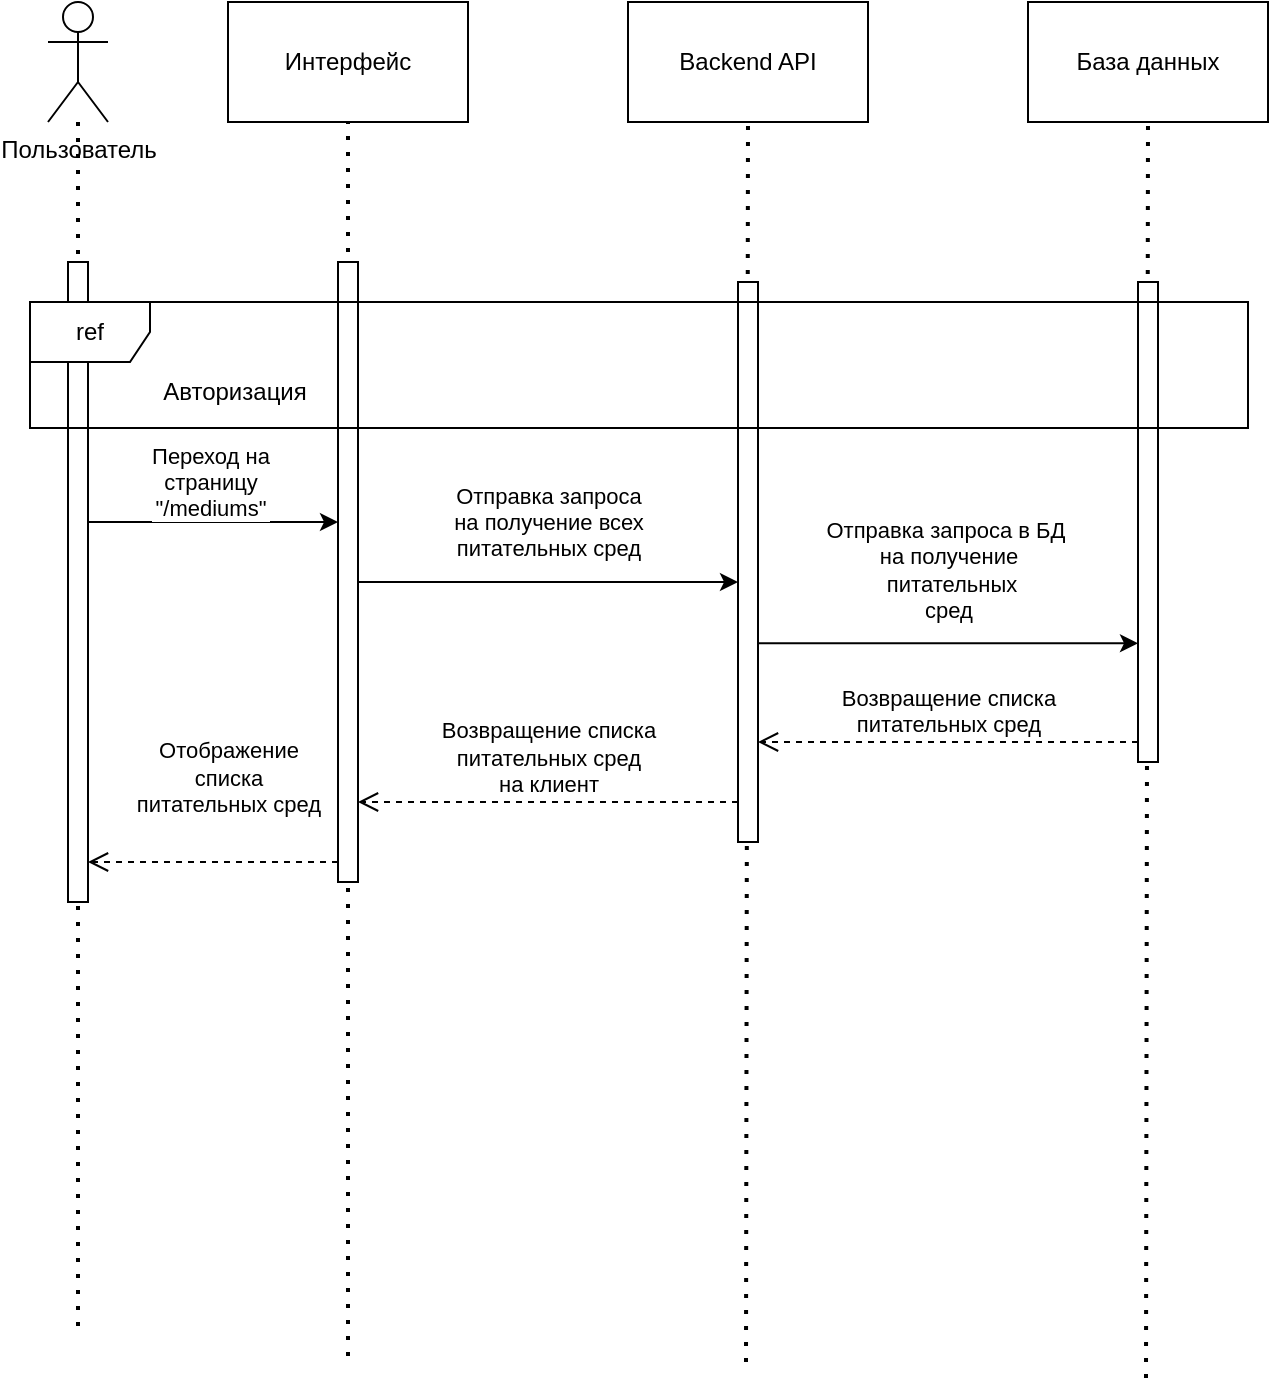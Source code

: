 <mxfile version="22.1.11" type="github">
  <diagram name="Page-1" id="-5RO7jUoHfyZzK78an-b">
    <mxGraphModel dx="1400" dy="738" grid="0" gridSize="10" guides="1" tooltips="1" connect="1" arrows="1" fold="1" page="1" pageScale="1" pageWidth="850" pageHeight="1100" math="0" shadow="0">
      <root>
        <mxCell id="0" />
        <mxCell id="1" parent="0" />
        <mxCell id="GPWMKYdoS_L2ukKcKuUa-1" value="" style="endArrow=none;dashed=1;html=1;dashPattern=1 3;strokeWidth=2;rounded=0;" edge="1" parent="1" source="GPWMKYdoS_L2ukKcKuUa-5">
          <mxGeometry width="50" height="50" relative="1" as="geometry">
            <mxPoint x="220" y="300" as="sourcePoint" />
            <mxPoint x="85" y="687" as="targetPoint" />
          </mxGeometry>
        </mxCell>
        <mxCell id="GPWMKYdoS_L2ukKcKuUa-2" value="" style="endArrow=none;dashed=1;html=1;dashPattern=1 3;strokeWidth=2;rounded=0;entryX=0.5;entryY=1;entryDx=0;entryDy=0;" edge="1" parent="1" target="GPWMKYdoS_L2ukKcKuUa-6">
          <mxGeometry width="50" height="50" relative="1" as="geometry">
            <mxPoint x="220" y="697" as="sourcePoint" />
            <mxPoint x="270" y="250" as="targetPoint" />
          </mxGeometry>
        </mxCell>
        <mxCell id="GPWMKYdoS_L2ukKcKuUa-3" value="" style="endArrow=none;dashed=1;html=1;dashPattern=1 3;strokeWidth=2;rounded=0;entryX=0.5;entryY=1;entryDx=0;entryDy=0;" edge="1" parent="1" target="GPWMKYdoS_L2ukKcKuUa-9">
          <mxGeometry width="50" height="50" relative="1" as="geometry">
            <mxPoint x="419" y="700" as="sourcePoint" />
            <mxPoint x="270" y="250" as="targetPoint" />
          </mxGeometry>
        </mxCell>
        <mxCell id="GPWMKYdoS_L2ukKcKuUa-4" value="" style="endArrow=none;dashed=1;html=1;dashPattern=1 3;strokeWidth=2;rounded=0;entryX=0.5;entryY=1;entryDx=0;entryDy=0;" edge="1" parent="1" target="GPWMKYdoS_L2ukKcKuUa-11">
          <mxGeometry width="50" height="50" relative="1" as="geometry">
            <mxPoint x="619" y="708" as="sourcePoint" />
            <mxPoint x="270" y="250" as="targetPoint" />
          </mxGeometry>
        </mxCell>
        <mxCell id="GPWMKYdoS_L2ukKcKuUa-5" value="Пользователь" style="shape=umlActor;verticalLabelPosition=bottom;verticalAlign=top;html=1;outlineConnect=0;align=center;horizontal=1;labelPosition=center;" vertex="1" parent="1">
          <mxGeometry x="70" y="20" width="30" height="60" as="geometry" />
        </mxCell>
        <mxCell id="GPWMKYdoS_L2ukKcKuUa-6" value="Интерфейс" style="rounded=0;whiteSpace=wrap;html=1;" vertex="1" parent="1">
          <mxGeometry x="160" y="20" width="120" height="60" as="geometry" />
        </mxCell>
        <mxCell id="GPWMKYdoS_L2ukKcKuUa-7" value="" style="html=1;points=[[0,0,0,0,5],[0,1,0,0,-5],[1,0,0,0,5],[1,1,0,0,-5]];perimeter=orthogonalPerimeter;outlineConnect=0;targetShapes=umlLifeline;portConstraint=eastwest;newEdgeStyle={&quot;curved&quot;:0,&quot;rounded&quot;:0};" vertex="1" parent="1">
          <mxGeometry x="80" y="150" width="10" height="320" as="geometry" />
        </mxCell>
        <mxCell id="GPWMKYdoS_L2ukKcKuUa-8" value="" style="html=1;points=[[0,0,0,0,5],[0,1,0,0,-5],[1,0,0,0,5],[1,1,0,0,-5]];perimeter=orthogonalPerimeter;outlineConnect=0;targetShapes=umlLifeline;portConstraint=eastwest;newEdgeStyle={&quot;curved&quot;:0,&quot;rounded&quot;:0};" vertex="1" parent="1">
          <mxGeometry x="215" y="150" width="10" height="310" as="geometry" />
        </mxCell>
        <mxCell id="GPWMKYdoS_L2ukKcKuUa-9" value="Backend API" style="rounded=0;whiteSpace=wrap;html=1;" vertex="1" parent="1">
          <mxGeometry x="360" y="20" width="120" height="60" as="geometry" />
        </mxCell>
        <mxCell id="GPWMKYdoS_L2ukKcKuUa-10" value="" style="html=1;points=[[0,0,0,0,5],[0,1,0,0,-5],[1,0,0,0,5],[1,1,0,0,-5]];perimeter=orthogonalPerimeter;outlineConnect=0;targetShapes=umlLifeline;portConstraint=eastwest;newEdgeStyle={&quot;curved&quot;:0,&quot;rounded&quot;:0};" vertex="1" parent="1">
          <mxGeometry x="415" y="160" width="10" height="280" as="geometry" />
        </mxCell>
        <mxCell id="GPWMKYdoS_L2ukKcKuUa-11" value="База данных" style="rounded=0;whiteSpace=wrap;html=1;" vertex="1" parent="1">
          <mxGeometry x="560" y="20" width="120" height="60" as="geometry" />
        </mxCell>
        <mxCell id="GPWMKYdoS_L2ukKcKuUa-12" value="" style="html=1;points=[[0,0,0,0,5],[0,1,0,0,-5],[1,0,0,0,5],[1,1,0,0,-5]];perimeter=orthogonalPerimeter;outlineConnect=0;targetShapes=umlLifeline;portConstraint=eastwest;newEdgeStyle={&quot;curved&quot;:0,&quot;rounded&quot;:0};" vertex="1" parent="1">
          <mxGeometry x="615" y="160" width="10" height="240" as="geometry" />
        </mxCell>
        <mxCell id="GPWMKYdoS_L2ukKcKuUa-13" value="ref" style="shape=umlFrame;whiteSpace=wrap;html=1;pointerEvents=0;labelBackgroundColor=default;" vertex="1" parent="1">
          <mxGeometry x="61" y="170" width="609" height="63" as="geometry" />
        </mxCell>
        <mxCell id="GPWMKYdoS_L2ukKcKuUa-14" value="Авторизация" style="text;html=1;align=center;verticalAlign=middle;resizable=0;points=[];autosize=1;strokeColor=none;fillColor=none;" vertex="1" parent="1">
          <mxGeometry x="113" y="200" width="100" height="30" as="geometry" />
        </mxCell>
        <mxCell id="GPWMKYdoS_L2ukKcKuUa-15" value="" style="endArrow=classic;html=1;rounded=0;" edge="1" parent="1" source="GPWMKYdoS_L2ukKcKuUa-7" target="GPWMKYdoS_L2ukKcKuUa-8">
          <mxGeometry width="50" height="50" relative="1" as="geometry">
            <mxPoint x="400" y="350" as="sourcePoint" />
            <mxPoint x="210" y="300" as="targetPoint" />
            <Array as="points">
              <mxPoint x="170" y="280" />
            </Array>
          </mxGeometry>
        </mxCell>
        <mxCell id="GPWMKYdoS_L2ukKcKuUa-16" value="&lt;div&gt;Переход на &lt;br&gt;&lt;/div&gt;&lt;div&gt;страницу&lt;/div&gt;&lt;div&gt;&quot;/mediums&quot;&lt;br&gt;&lt;/div&gt;" style="edgeLabel;html=1;align=center;verticalAlign=middle;resizable=0;points=[];" vertex="1" connectable="0" parent="GPWMKYdoS_L2ukKcKuUa-15">
          <mxGeometry x="-0.109" relative="1" as="geometry">
            <mxPoint x="5" y="-20" as="offset" />
          </mxGeometry>
        </mxCell>
        <mxCell id="GPWMKYdoS_L2ukKcKuUa-23" value="" style="endArrow=classic;html=1;rounded=0;" edge="1" parent="1">
          <mxGeometry width="50" height="50" relative="1" as="geometry">
            <mxPoint x="225" y="310" as="sourcePoint" />
            <mxPoint x="415" y="310" as="targetPoint" />
          </mxGeometry>
        </mxCell>
        <mxCell id="GPWMKYdoS_L2ukKcKuUa-24" value="&lt;div&gt;Отправка запроса&lt;/div&gt;&lt;div&gt;на получение всех&lt;/div&gt;&lt;div&gt;питательных сред&lt;br&gt;&lt;/div&gt;" style="edgeLabel;html=1;align=center;verticalAlign=middle;resizable=0;points=[];" vertex="1" connectable="0" parent="GPWMKYdoS_L2ukKcKuUa-23">
          <mxGeometry x="0.293" relative="1" as="geometry">
            <mxPoint x="-28" y="-30" as="offset" />
          </mxGeometry>
        </mxCell>
        <mxCell id="GPWMKYdoS_L2ukKcKuUa-25" value="" style="endArrow=classic;html=1;rounded=0;" edge="1" parent="1">
          <mxGeometry width="50" height="50" relative="1" as="geometry">
            <mxPoint x="425" y="340.66" as="sourcePoint" />
            <mxPoint x="615" y="340.66" as="targetPoint" />
          </mxGeometry>
        </mxCell>
        <mxCell id="GPWMKYdoS_L2ukKcKuUa-26" value="&lt;div&gt;Отправка запроса в БД&amp;nbsp;&lt;/div&gt;&lt;div&gt;на получение&lt;/div&gt;&lt;div&gt;&amp;nbsp;питательных&lt;/div&gt;&lt;div&gt;сред&lt;br&gt;&lt;/div&gt;" style="edgeLabel;html=1;align=center;verticalAlign=middle;resizable=0;points=[];" vertex="1" connectable="0" parent="GPWMKYdoS_L2ukKcKuUa-25">
          <mxGeometry x="-0.31" y="2" relative="1" as="geometry">
            <mxPoint x="29" y="-35" as="offset" />
          </mxGeometry>
        </mxCell>
        <mxCell id="GPWMKYdoS_L2ukKcKuUa-27" value="&lt;div&gt;Возвращение списка&lt;/div&gt;&lt;div&gt;питательных сред&lt;br&gt;&lt;/div&gt;" style="html=1;verticalAlign=bottom;endArrow=open;dashed=1;endSize=8;curved=0;rounded=0;" edge="1" parent="1">
          <mxGeometry relative="1" as="geometry">
            <mxPoint x="615" y="390" as="sourcePoint" />
            <mxPoint x="425" y="390" as="targetPoint" />
          </mxGeometry>
        </mxCell>
        <mxCell id="GPWMKYdoS_L2ukKcKuUa-28" value="&lt;div&gt;Возвращение списка&lt;/div&gt;&lt;div&gt;питательных сред&lt;/div&gt;&lt;div&gt;на клиент&lt;br&gt;&lt;/div&gt;" style="html=1;verticalAlign=bottom;endArrow=open;dashed=1;endSize=8;curved=0;rounded=0;" edge="1" parent="1">
          <mxGeometry relative="1" as="geometry">
            <mxPoint x="415" y="420.0" as="sourcePoint" />
            <mxPoint x="225" y="420.0" as="targetPoint" />
          </mxGeometry>
        </mxCell>
        <mxCell id="GPWMKYdoS_L2ukKcKuUa-29" value="&lt;div&gt;Отображение&lt;/div&gt;&lt;div&gt;списка &lt;br&gt;&lt;/div&gt;&lt;div&gt;питательных сред&lt;br&gt;&lt;/div&gt;" style="html=1;verticalAlign=bottom;endArrow=open;dashed=1;endSize=8;curved=0;rounded=0;" edge="1" parent="1">
          <mxGeometry x="-0.12" y="-20" relative="1" as="geometry">
            <mxPoint x="215" y="450" as="sourcePoint" />
            <mxPoint x="90" y="450" as="targetPoint" />
            <mxPoint as="offset" />
          </mxGeometry>
        </mxCell>
      </root>
    </mxGraphModel>
  </diagram>
</mxfile>
